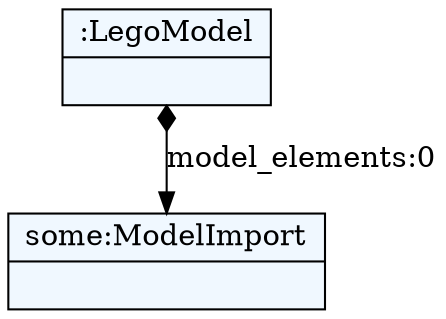 
    digraph textX {
    fontname = "Bitstream Vera Sans"
    fontsize = 8
    node[
        shape=record,
        style=filled,
        fillcolor=aliceblue
    ]
    nodesep = 0.3
    edge[dir=black,arrowtail=empty]


2137697142672 -> 2137697142864 [label="model_elements:0" arrowtail=diamond dir=both]
2137697142864[label="{some:ModelImport|}"]
2137697142672[label="{:LegoModel|}"]

}
